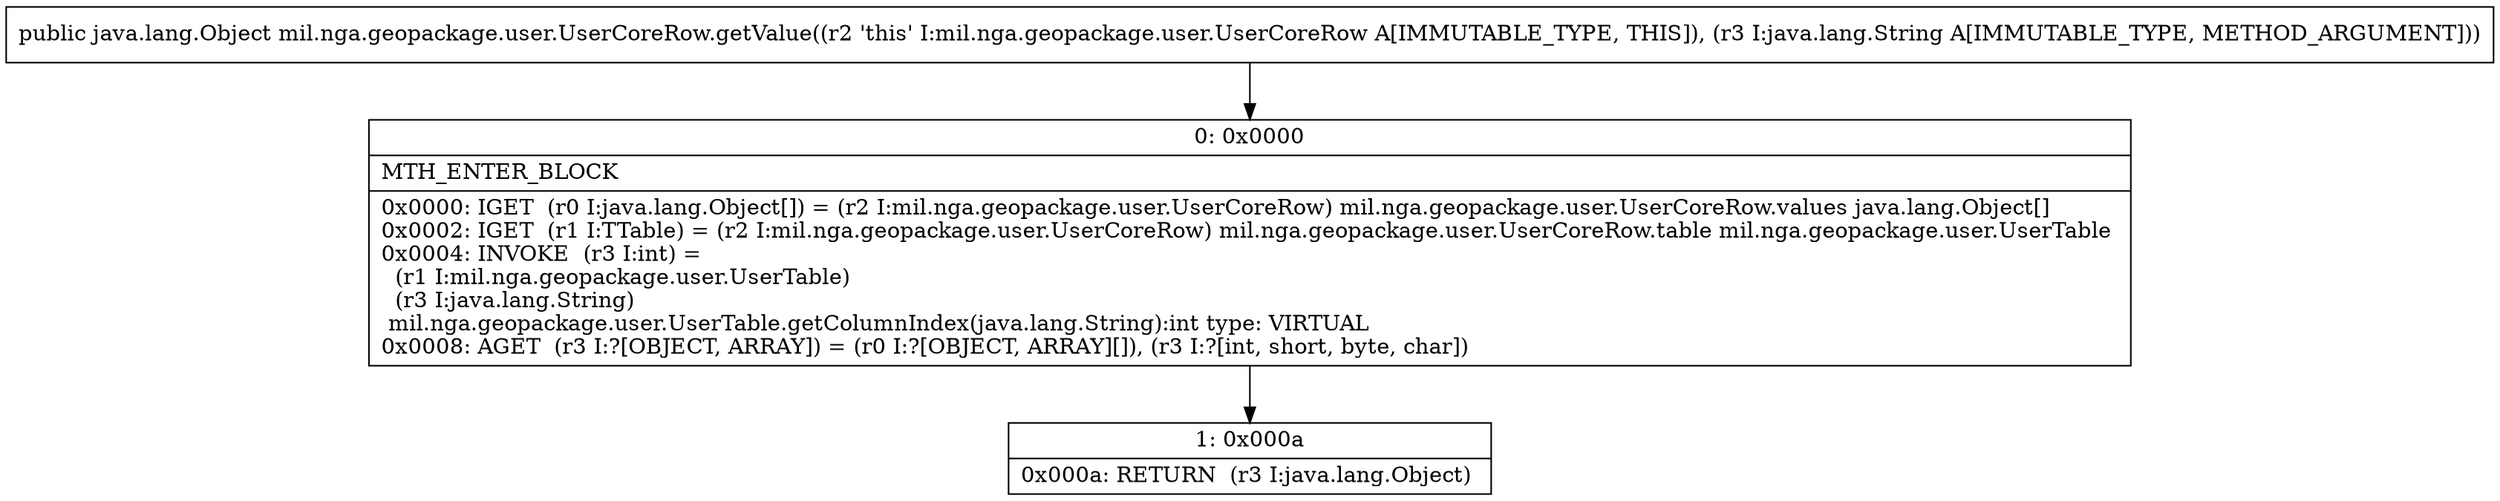 digraph "CFG formil.nga.geopackage.user.UserCoreRow.getValue(Ljava\/lang\/String;)Ljava\/lang\/Object;" {
Node_0 [shape=record,label="{0\:\ 0x0000|MTH_ENTER_BLOCK\l|0x0000: IGET  (r0 I:java.lang.Object[]) = (r2 I:mil.nga.geopackage.user.UserCoreRow) mil.nga.geopackage.user.UserCoreRow.values java.lang.Object[] \l0x0002: IGET  (r1 I:TTable) = (r2 I:mil.nga.geopackage.user.UserCoreRow) mil.nga.geopackage.user.UserCoreRow.table mil.nga.geopackage.user.UserTable \l0x0004: INVOKE  (r3 I:int) = \l  (r1 I:mil.nga.geopackage.user.UserTable)\l  (r3 I:java.lang.String)\l mil.nga.geopackage.user.UserTable.getColumnIndex(java.lang.String):int type: VIRTUAL \l0x0008: AGET  (r3 I:?[OBJECT, ARRAY]) = (r0 I:?[OBJECT, ARRAY][]), (r3 I:?[int, short, byte, char]) \l}"];
Node_1 [shape=record,label="{1\:\ 0x000a|0x000a: RETURN  (r3 I:java.lang.Object) \l}"];
MethodNode[shape=record,label="{public java.lang.Object mil.nga.geopackage.user.UserCoreRow.getValue((r2 'this' I:mil.nga.geopackage.user.UserCoreRow A[IMMUTABLE_TYPE, THIS]), (r3 I:java.lang.String A[IMMUTABLE_TYPE, METHOD_ARGUMENT])) }"];
MethodNode -> Node_0;
Node_0 -> Node_1;
}

